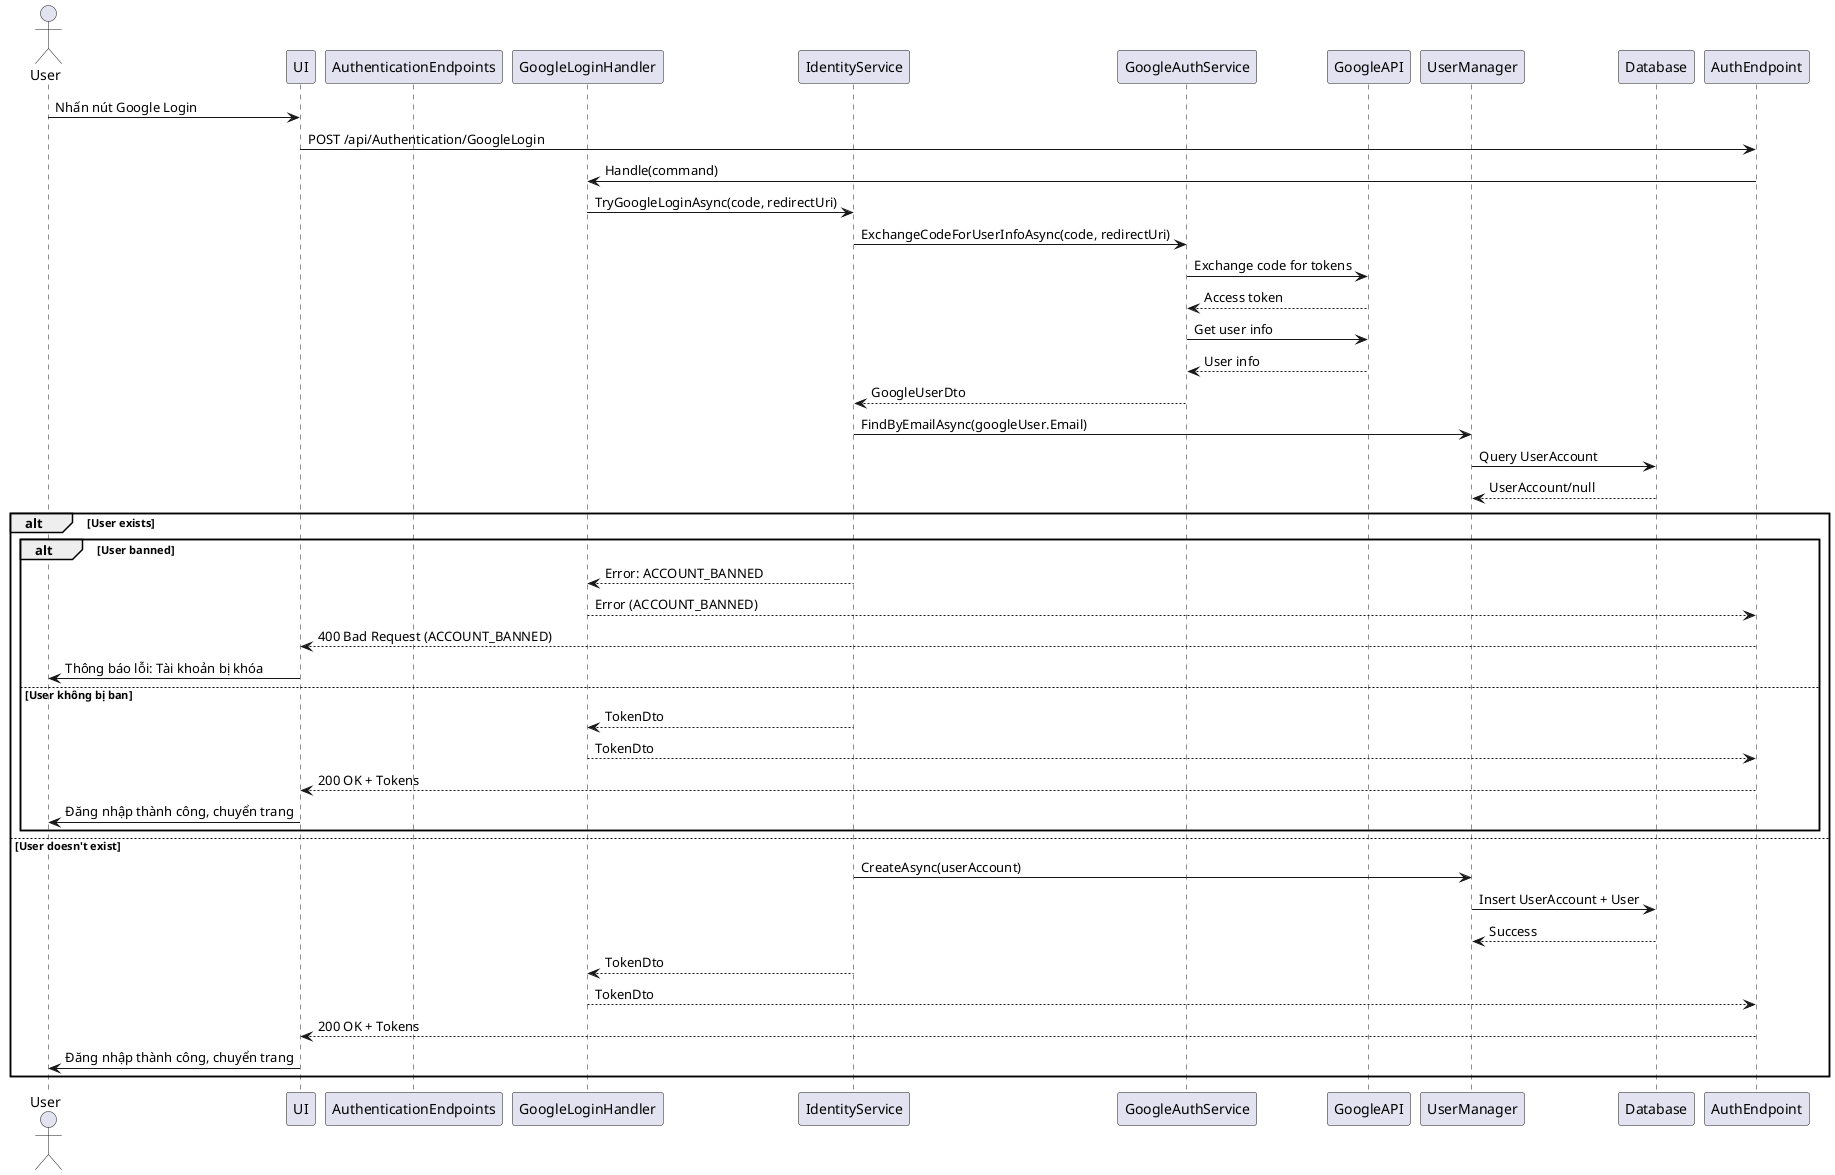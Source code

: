@startuml
actor User
participant UI
participant AuthenticationEndpoints
participant GoogleLoginHandler
participant IdentityService
participant GoogleAuthService
participant GoogleAPI
participant UserManager
participant Database

User -> UI : Nhấn nút Google Login
UI -> AuthEndpoint : POST /api/Authentication/GoogleLogin
AuthEndpoint -> GoogleLoginHandler : Handle(command)
GoogleLoginHandler -> IdentityService : TryGoogleLoginAsync(code, redirectUri)
IdentityService -> GoogleAuthService : ExchangeCodeForUserInfoAsync(code, redirectUri)
GoogleAuthService -> GoogleAPI : Exchange code for tokens
GoogleAPI --> GoogleAuthService : Access token
GoogleAuthService -> GoogleAPI : Get user info
GoogleAPI --> GoogleAuthService : User info
GoogleAuthService --> IdentityService : GoogleUserDto
IdentityService -> UserManager : FindByEmailAsync(googleUser.Email)
UserManager -> Database : Query UserAccount
Database --> UserManager : UserAccount/null
alt User exists
    alt User banned
        IdentityService --> GoogleLoginHandler : Error: ACCOUNT_BANNED
        GoogleLoginHandler --> AuthEndpoint : Error (ACCOUNT_BANNED)
        AuthEndpoint --> UI : 400 Bad Request (ACCOUNT_BANNED)
        UI -> User : Thông báo lỗi: Tài khoản bị khóa
    else User không bị ban
        IdentityService --> GoogleLoginHandler : TokenDto
        GoogleLoginHandler --> AuthEndpoint : TokenDto
        AuthEndpoint --> UI : 200 OK + Tokens
        UI -> User : Đăng nhập thành công, chuyển trang
    end
else User doesn't exist
    IdentityService -> UserManager : CreateAsync(userAccount)
    UserManager -> Database : Insert UserAccount + User
    Database --> UserManager : Success
    IdentityService --> GoogleLoginHandler : TokenDto
    GoogleLoginHandler --> AuthEndpoint : TokenDto
    AuthEndpoint --> UI : 200 OK + Tokens
    UI -> User : Đăng nhập thành công, chuyển trang
end
@enduml